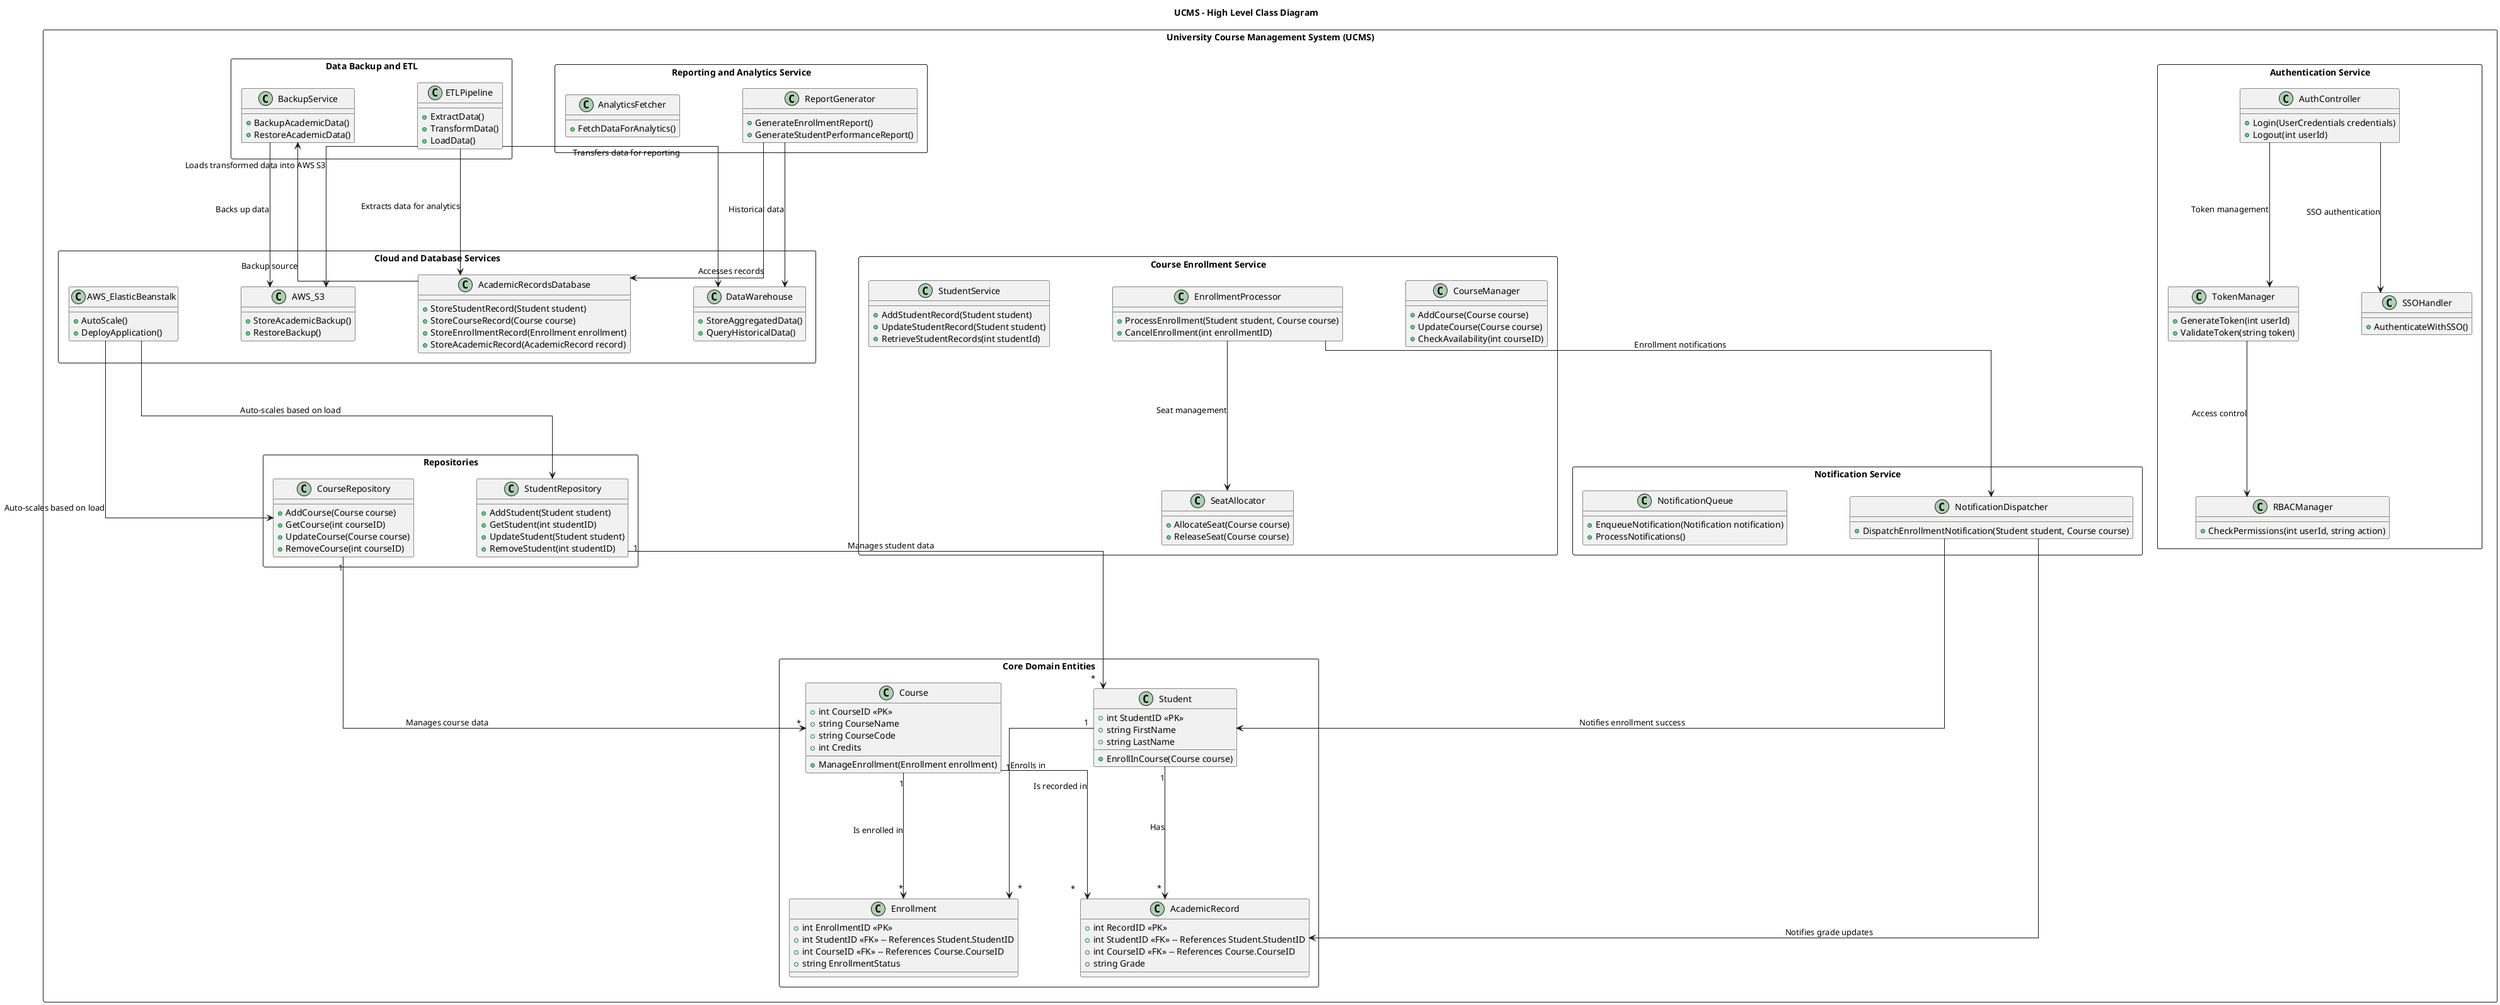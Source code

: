 @startuml UCMS_Code_Diagram_With_Boundaries

title UCMS - High Level Class Diagram 
skinparam linetype ortho 
skinparam ranksep 200
skinparam nodesep 100
top to bottom direction




package "University Course Management System (UCMS)" <<Rectangle>> {

    ' Core Domain Entities Boundary
    package "Core Domain Entities" <<Rectangle>> {
        class Student {
            + int StudentID <<PK>>
            + string FirstName
            + string LastName
            + EnrollInCourse(Course course)
        }

        class Course {
            + int CourseID <<PK>>
            + string CourseName
            + string CourseCode
            + int Credits
            + ManageEnrollment(Enrollment enrollment)
        }

        class Enrollment {
            + int EnrollmentID <<PK>>
            + int StudentID <<FK>> -- References Student.StudentID
            + int CourseID <<FK>> -- References Course.CourseID
            + string EnrollmentStatus
        }

        class AcademicRecord {
            + int RecordID <<PK>>
            + int StudentID <<FK>> -- References Student.StudentID
            + int CourseID <<FK>> -- References Course.CourseID
            + string Grade
        }
    }

    ' Repositories Boundary
    package "Repositories" <<Rectangle>> {
        class CourseRepository {
            + AddCourse(Course course)
            + GetCourse(int courseID)
            + UpdateCourse(Course course)
            + RemoveCourse(int courseID)
        }

        class StudentRepository {
            + AddStudent(Student student)
            + GetStudent(int studentID)
            + UpdateStudent(Student student)
            + RemoveStudent(int studentID)
        }
    }

    ' Authentication Service Boundary
    package "Authentication Service" <<Rectangle>> {
        class AuthController {
            + Login(UserCredentials credentials)
            + Logout(int userId)
        }

        class SSOHandler {
            + AuthenticateWithSSO()
        }

        class TokenManager {
            + GenerateToken(int userId)
            + ValidateToken(string token)
        }

        class RBACManager {
            + CheckPermissions(int userId, string action)
        }
    }

    ' Course and Enrollment Management Components
    package "Course Enrollment Service" <<Rectangle>> {
        class CourseManager {
            + AddCourse(Course course)
            + UpdateCourse(Course course)
            + CheckAvailability(int courseID)
        }

        class EnrollmentProcessor {
            + ProcessEnrollment(Student student, Course course)
            + CancelEnrollment(int enrollmentID)
        }

        class SeatAllocator {
            + AllocateSeat(Course course)
            + ReleaseSeat(Course course)
        }

        class StudentService {
            + AddStudentRecord(Student student)
            + UpdateStudentRecord(Student student)
            + RetrieveStudentRecords(int studentId)
        }
    }

    ' Notification Service Boundary
    package "Notification Service" <<Rectangle>> {
        class NotificationDispatcher {
            + DispatchEnrollmentNotification(Student student, Course course)
        }

        class NotificationQueue {
            + EnqueueNotification(Notification notification)
            + ProcessNotifications()
        }
    }

    ' Reporting and Data Analytics Components
    package "Reporting and Analytics Service" <<Rectangle>> {
        class ReportGenerator {
            + GenerateEnrollmentReport()
            + GenerateStudentPerformanceReport()
        }

        class AnalyticsFetcher {
            + FetchDataForAnalytics()
        }
    }

    ' Data Backup and Processing Components
    package "Data Backup and ETL" <<Rectangle>> {
        class BackupService {
            + BackupAcademicData()
            + RestoreAcademicData()
        }

        class ETLPipeline {
            + ExtractData()
            + TransformData()
            + LoadData()
        }
    }

    ' Cloud and Database Services Boundary
    package "Cloud and Database Services" <<Rectangle>> {
        class AcademicRecordsDatabase {
            + StoreStudentRecord(Student student)
            + StoreCourseRecord(Course course)
            + StoreEnrollmentRecord(Enrollment enrollment)
            + StoreAcademicRecord(AcademicRecord record)
        }

        class DataWarehouse {
            + StoreAggregatedData()
            + QueryHistoricalData()
        }

        class AWS_S3 {
            + StoreAcademicBackup()
            + RestoreBackup()
        }

        class AWS_ElasticBeanstalk {
            + AutoScale()
            + DeployApplication()
        }
    }
}

' Relationships among Core Entities
Student "1" --> "*" Enrollment : "Enrolls in"
Course "1" --> "*" Enrollment : "Is enrolled in"
Student "1" --> "*" AcademicRecord : "Has"
Course "1" --> "*" AcademicRecord : "Is recorded in"

' Repositories connected to core entities
CourseRepository "1" --> "*" Course : "Manages course data"
StudentRepository "1" --> "*" Student : "Manages student data"

' Core relationships with main components only
AuthController --> SSOHandler : "SSO authentication"
AuthController --> TokenManager : "Token management"
TokenManager --> RBACManager : "Access control"
EnrollmentProcessor --> SeatAllocator : "Seat management"
EnrollmentProcessor --> NotificationDispatcher : "Enrollment notifications"
ReportGenerator --> AcademicRecordsDatabase : "Accesses records"
ReportGenerator --> DataWarehouse : "Historical data"
BackupService --> AWS_S3 : "Backs up data"
AcademicRecordsDatabase --> BackupService : "Backup source"

ETLPipeline --> AWS_S3 : "Loads transformed data into AWS S3"
ETLPipeline --> DataWarehouse : "Transfers data for reporting"
ETLPipeline --> AcademicRecordsDatabase : "Extracts data for analytics"

' AWS Elastic Beanstalk relationships
AWS_ElasticBeanstalk --> CourseRepository : "Auto-scales based on load"
AWS_ElasticBeanstalk --> StudentRepository : "Auto-scales based on load"

' Notification interactions
NotificationDispatcher  --> Student : "Notifies enrollment success"
NotificationDispatcher  --> AcademicRecord : "Notifies grade updates"

@enduml

